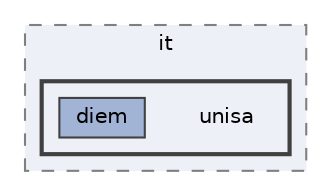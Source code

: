 digraph "addressbook/src/main/java/it/unisa"
{
 // LATEX_PDF_SIZE
  bgcolor="transparent";
  edge [fontname=Helvetica,fontsize=10,labelfontname=Helvetica,labelfontsize=10];
  node [fontname=Helvetica,fontsize=10,shape=box,height=0.2,width=0.4];
  compound=true
  subgraph clusterdir_90f724e4ea6ac2bfc0983201875db944 {
    graph [ bgcolor="#edf0f7", pencolor="grey50", label="it", fontname=Helvetica,fontsize=10 style="filled,dashed", URL="dir_90f724e4ea6ac2bfc0983201875db944.html",tooltip=""]
  subgraph clusterdir_fb674a1592e0a04a2cec2117c7cbce8d {
    graph [ bgcolor="#edf0f7", pencolor="grey25", label="", fontname=Helvetica,fontsize=10 style="filled,bold", URL="dir_fb674a1592e0a04a2cec2117c7cbce8d.html",tooltip=""]
    dir_fb674a1592e0a04a2cec2117c7cbce8d [shape=plaintext, label="unisa"];
  dir_7361ec99dc5c7895ed5b827ef2bd8abb [label="diem", fillcolor="#a2b4d6", color="grey25", style="filled", URL="dir_7361ec99dc5c7895ed5b827ef2bd8abb.html",tooltip=""];
  }
  }
}
